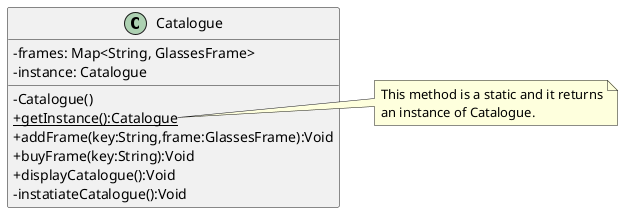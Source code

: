 @startuml
skinparam classAttributeIconSize 0



class Catalogue {
- frames: Map<String, GlassesFrame>
-instance: Catalogue
- Catalogue()
{static}+getInstance():Catalogue
+addFrame(key:String,frame:GlassesFrame):Void
+buyFrame(key:String):Void
+displayCatalogue():Void
-instatiateCatalogue():Void
}
note right of Catalogue::getInstance
  This method is a static and it returns
  an instance of Catalogue.
end note

@enduml